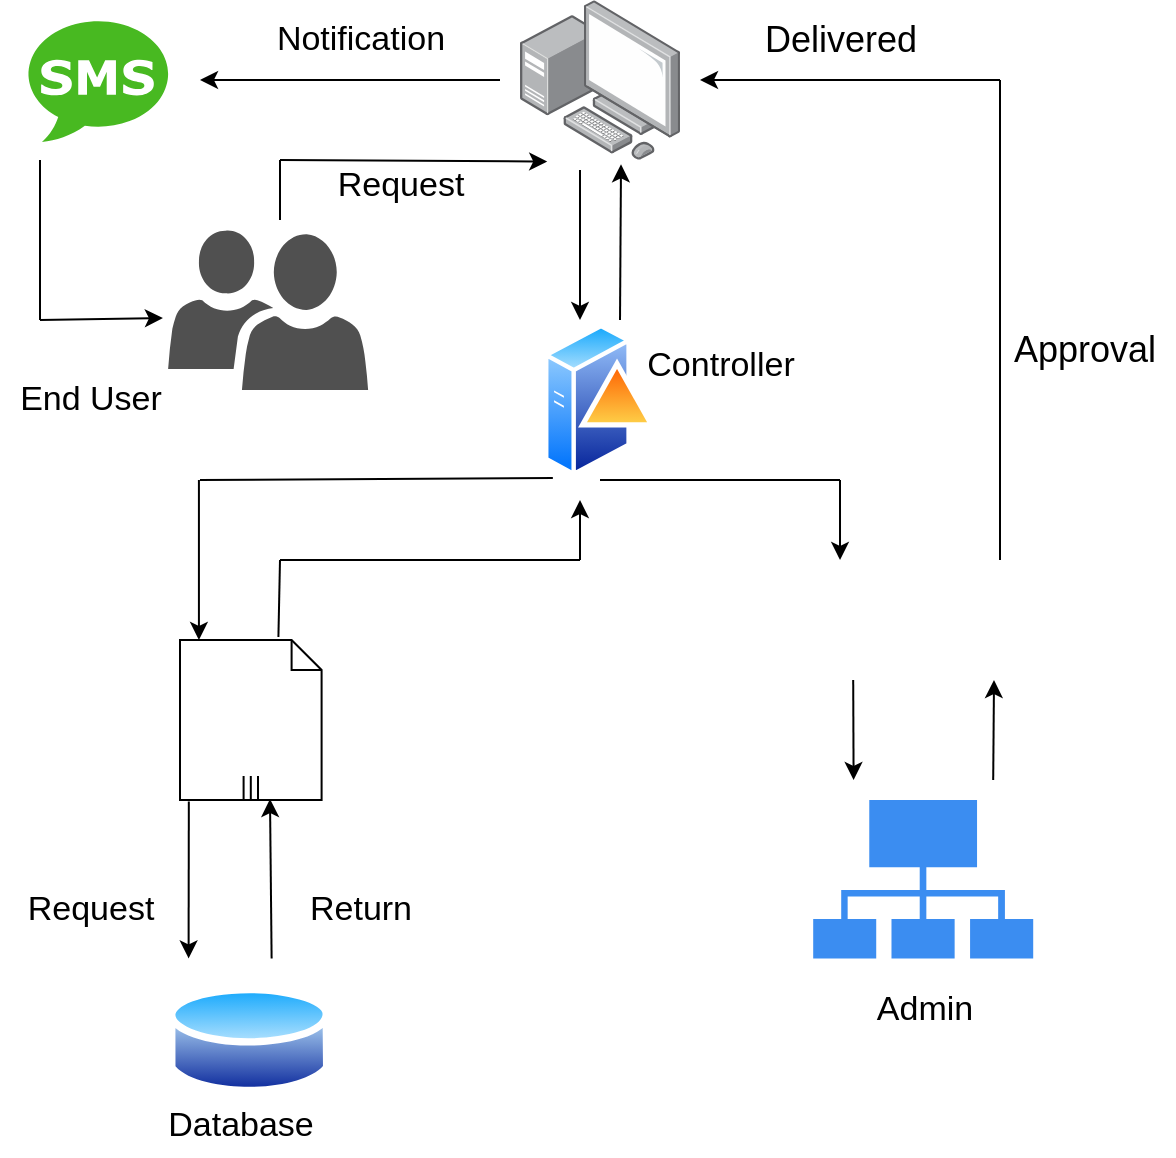 <mxfile version="22.1.20" type="github">
  <diagram id="C5RBs43oDa-KdzZeNtuy" name="Page-1">
    <mxGraphModel dx="1257" dy="657" grid="1" gridSize="10" guides="1" tooltips="1" connect="1" arrows="1" fold="1" page="1" pageScale="1" pageWidth="827" pageHeight="1169" math="0" shadow="0">
      <root>
        <mxCell id="WIyWlLk6GJQsqaUBKTNV-0" />
        <mxCell id="WIyWlLk6GJQsqaUBKTNV-1" parent="WIyWlLk6GJQsqaUBKTNV-0" />
        <mxCell id="7l4IApJDALh7z5aTxLIR-0" value="" style="image;points=[];aspect=fixed;html=1;align=center;shadow=0;dashed=0;image=img/lib/allied_telesis/computer_and_terminals/Personal_Computer_with_Server.svg;" vertex="1" parent="WIyWlLk6GJQsqaUBKTNV-1">
          <mxGeometry x="360" y="80" width="80" height="80" as="geometry" />
        </mxCell>
        <mxCell id="7l4IApJDALh7z5aTxLIR-2" value="" style="endArrow=classic;html=1;rounded=0;exitX=1;exitY=1.063;exitDx=0;exitDy=0;exitPerimeter=0;" edge="1" parent="WIyWlLk6GJQsqaUBKTNV-1">
          <mxGeometry width="50" height="50" relative="1" as="geometry">
            <mxPoint x="390" y="165.04" as="sourcePoint" />
            <mxPoint x="390" y="240" as="targetPoint" />
          </mxGeometry>
        </mxCell>
        <mxCell id="7l4IApJDALh7z5aTxLIR-3" value="" style="image;aspect=fixed;perimeter=ellipsePerimeter;html=1;align=center;shadow=0;dashed=0;spacingTop=3;image=img/lib/active_directory/domain_controller.svg;" vertex="1" parent="WIyWlLk6GJQsqaUBKTNV-1">
          <mxGeometry x="372" y="240" width="56" height="80" as="geometry" />
        </mxCell>
        <mxCell id="7l4IApJDALh7z5aTxLIR-4" value="" style="endArrow=none;html=1;rounded=0;exitX=0.5;exitY=1;exitDx=0;exitDy=0;" edge="1" parent="WIyWlLk6GJQsqaUBKTNV-1" source="7l4IApJDALh7z5aTxLIR-3">
          <mxGeometry width="50" height="50" relative="1" as="geometry">
            <mxPoint x="440" y="320" as="sourcePoint" />
            <mxPoint x="520" y="320" as="targetPoint" />
          </mxGeometry>
        </mxCell>
        <mxCell id="7l4IApJDALh7z5aTxLIR-5" value="" style="endArrow=classic;html=1;rounded=0;entryX=0.097;entryY=0;entryDx=0;entryDy=0;entryPerimeter=0;" edge="1" parent="WIyWlLk6GJQsqaUBKTNV-1" target="7l4IApJDALh7z5aTxLIR-6">
          <mxGeometry width="50" height="50" relative="1" as="geometry">
            <mxPoint x="520" y="320" as="sourcePoint" />
            <mxPoint x="520" y="350" as="targetPoint" />
          </mxGeometry>
        </mxCell>
        <mxCell id="7l4IApJDALh7z5aTxLIR-6" value="" style="shape=image;imageAspect=0;aspect=fixed;verticalLabelPosition=bottom;verticalAlign=top;image=https://www.cafamerica.org/wp-content/uploads/view-button.png;" vertex="1" parent="WIyWlLk6GJQsqaUBKTNV-1">
          <mxGeometry x="510" y="360" width="103.2" height="60" as="geometry" />
        </mxCell>
        <mxCell id="7l4IApJDALh7z5aTxLIR-7" value="" style="endArrow=none;html=1;rounded=0;" edge="1" parent="WIyWlLk6GJQsqaUBKTNV-1">
          <mxGeometry width="50" height="50" relative="1" as="geometry">
            <mxPoint x="600" y="360" as="sourcePoint" />
            <mxPoint x="600" y="120" as="targetPoint" />
          </mxGeometry>
        </mxCell>
        <mxCell id="7l4IApJDALh7z5aTxLIR-8" value="" style="endArrow=classic;html=1;rounded=0;" edge="1" parent="WIyWlLk6GJQsqaUBKTNV-1">
          <mxGeometry width="50" height="50" relative="1" as="geometry">
            <mxPoint x="600" y="120" as="sourcePoint" />
            <mxPoint x="450" y="120" as="targetPoint" />
          </mxGeometry>
        </mxCell>
        <mxCell id="7l4IApJDALh7z5aTxLIR-10" value="" style="dashed=0;outlineConnect=0;html=1;align=center;labelPosition=center;verticalLabelPosition=bottom;verticalAlign=top;shape=mxgraph.weblogos.sms;fillColor=#48B921;strokeColor=none" vertex="1" parent="WIyWlLk6GJQsqaUBKTNV-1">
          <mxGeometry x="114.06" y="89" width="70" height="62" as="geometry" />
        </mxCell>
        <mxCell id="7l4IApJDALh7z5aTxLIR-13" value="" style="shape=mxgraph.bpmn.data;labelPosition=center;verticalLabelPosition=bottom;align=center;verticalAlign=top;size=15;html=1;bpmnTransferType=none;isCollection=1;" vertex="1" parent="WIyWlLk6GJQsqaUBKTNV-1">
          <mxGeometry x="190" y="400" width="70.8" height="80" as="geometry" />
        </mxCell>
        <mxCell id="7l4IApJDALh7z5aTxLIR-15" value="" style="endArrow=classic;html=1;rounded=0;exitX=0.708;exitY=1.02;exitDx=0;exitDy=0;exitPerimeter=0;" edge="1" parent="WIyWlLk6GJQsqaUBKTNV-1">
          <mxGeometry width="50" height="50" relative="1" as="geometry">
            <mxPoint x="194.416" y="480.8" as="sourcePoint" />
            <mxPoint x="194.29" y="559.2" as="targetPoint" />
          </mxGeometry>
        </mxCell>
        <mxCell id="7l4IApJDALh7z5aTxLIR-16" value="" style="endArrow=classic;html=1;rounded=0;entryX=0.158;entryY=1.004;entryDx=0;entryDy=0;entryPerimeter=0;" edge="1" parent="WIyWlLk6GJQsqaUBKTNV-1">
          <mxGeometry width="50" height="50" relative="1" as="geometry">
            <mxPoint x="235.81" y="559.2" as="sourcePoint" />
            <mxPoint x="234.996" y="479.52" as="targetPoint" />
          </mxGeometry>
        </mxCell>
        <mxCell id="7l4IApJDALh7z5aTxLIR-17" value="" style="image;aspect=fixed;perimeter=ellipsePerimeter;html=1;align=center;shadow=0;dashed=0;spacingTop=3;image=img/lib/active_directory/database.svg;" vertex="1" parent="WIyWlLk6GJQsqaUBKTNV-1">
          <mxGeometry x="184.06" y="570" width="81.08" height="60" as="geometry" />
        </mxCell>
        <mxCell id="7l4IApJDALh7z5aTxLIR-18" value="Return" style="text;html=1;align=center;verticalAlign=middle;resizable=0;points=[];autosize=1;strokeColor=none;fillColor=none;strokeWidth=1;fontSize=17;" vertex="1" parent="WIyWlLk6GJQsqaUBKTNV-1">
          <mxGeometry x="245" y="520" width="70" height="30" as="geometry" />
        </mxCell>
        <mxCell id="7l4IApJDALh7z5aTxLIR-21" value="&lt;font style=&quot;font-size: 17px;&quot;&gt;Request&lt;/font&gt;" style="text;html=1;align=center;verticalAlign=middle;resizable=0;points=[];autosize=1;strokeColor=none;fillColor=none;" vertex="1" parent="WIyWlLk6GJQsqaUBKTNV-1">
          <mxGeometry x="100" y="520" width="90" height="30" as="geometry" />
        </mxCell>
        <mxCell id="7l4IApJDALh7z5aTxLIR-22" value="&lt;font style=&quot;font-size: 17px;&quot;&gt;Database&lt;/font&gt;" style="text;html=1;align=center;verticalAlign=middle;resizable=0;points=[];autosize=1;strokeColor=none;fillColor=none;" vertex="1" parent="WIyWlLk6GJQsqaUBKTNV-1">
          <mxGeometry x="170" y="628" width="100" height="30" as="geometry" />
        </mxCell>
        <mxCell id="7l4IApJDALh7z5aTxLIR-29" value="" style="sketch=0;pointerEvents=1;shadow=0;dashed=0;html=1;strokeColor=none;labelPosition=center;verticalLabelPosition=bottom;verticalAlign=top;align=center;fillColor=#505050;shape=mxgraph.mscae.intune.user_group" vertex="1" parent="WIyWlLk6GJQsqaUBKTNV-1">
          <mxGeometry x="184.06" y="195" width="100" height="80" as="geometry" />
        </mxCell>
        <mxCell id="7l4IApJDALh7z5aTxLIR-33" value="&lt;font style=&quot;font-size: 17px;&quot;&gt;Controller&lt;/font&gt;" style="text;html=1;align=center;verticalAlign=middle;resizable=0;points=[];autosize=1;strokeColor=none;fillColor=none;" vertex="1" parent="WIyWlLk6GJQsqaUBKTNV-1">
          <mxGeometry x="410" y="248" width="100" height="30" as="geometry" />
        </mxCell>
        <mxCell id="7l4IApJDALh7z5aTxLIR-34" value="" style="sketch=0;html=1;aspect=fixed;strokeColor=none;shadow=0;fillColor=#3B8DF1;verticalAlign=top;labelPosition=center;verticalLabelPosition=bottom;shape=mxgraph.gcp2.connected" vertex="1" parent="WIyWlLk6GJQsqaUBKTNV-1">
          <mxGeometry x="506.6" y="480" width="110" height="79.2" as="geometry" />
        </mxCell>
        <mxCell id="7l4IApJDALh7z5aTxLIR-35" value="" style="endArrow=classic;html=1;rounded=0;exitX=0.25;exitY=1;exitDx=0;exitDy=0;" edge="1" parent="WIyWlLk6GJQsqaUBKTNV-1">
          <mxGeometry width="50" height="50" relative="1" as="geometry">
            <mxPoint x="526.6" y="420" as="sourcePoint" />
            <mxPoint x="526.8" y="470" as="targetPoint" />
          </mxGeometry>
        </mxCell>
        <mxCell id="7l4IApJDALh7z5aTxLIR-36" value="" style="endArrow=classic;html=1;rounded=0;entryX=0.75;entryY=1;entryDx=0;entryDy=0;" edge="1" parent="WIyWlLk6GJQsqaUBKTNV-1">
          <mxGeometry width="50" height="50" relative="1" as="geometry">
            <mxPoint x="596.6" y="470" as="sourcePoint" />
            <mxPoint x="597.0" y="420" as="targetPoint" />
          </mxGeometry>
        </mxCell>
        <mxCell id="7l4IApJDALh7z5aTxLIR-37" value="&lt;font style=&quot;font-size: 17px;&quot;&gt;End User&lt;/font&gt;" style="text;html=1;align=center;verticalAlign=middle;resizable=0;points=[];autosize=1;strokeColor=none;fillColor=none;" vertex="1" parent="WIyWlLk6GJQsqaUBKTNV-1">
          <mxGeometry x="100" y="265" width="90" height="30" as="geometry" />
        </mxCell>
        <mxCell id="7l4IApJDALh7z5aTxLIR-38" value="&lt;font style=&quot;font-size: 17px;&quot;&gt;Admin&lt;/font&gt;" style="text;html=1;align=center;verticalAlign=middle;resizable=0;points=[];autosize=1;strokeColor=none;fillColor=none;" vertex="1" parent="WIyWlLk6GJQsqaUBKTNV-1">
          <mxGeometry x="526.6" y="570" width="70" height="30" as="geometry" />
        </mxCell>
        <mxCell id="7l4IApJDALh7z5aTxLIR-39" value="&lt;font style=&quot;font-size: 18px;&quot;&gt;Approval&lt;/font&gt;" style="text;html=1;align=center;verticalAlign=middle;resizable=0;points=[];autosize=1;strokeColor=none;fillColor=none;" vertex="1" parent="WIyWlLk6GJQsqaUBKTNV-1">
          <mxGeometry x="596.6" y="235" width="90" height="40" as="geometry" />
        </mxCell>
        <mxCell id="7l4IApJDALh7z5aTxLIR-40" value="&lt;font style=&quot;font-size: 18px;&quot;&gt;Delivered&lt;/font&gt;" style="text;html=1;align=center;verticalAlign=middle;resizable=0;points=[];autosize=1;strokeColor=none;fillColor=none;" vertex="1" parent="WIyWlLk6GJQsqaUBKTNV-1">
          <mxGeometry x="470" y="80" width="100" height="40" as="geometry" />
        </mxCell>
        <mxCell id="7l4IApJDALh7z5aTxLIR-45" value="" style="endArrow=classic;html=1;rounded=0;exitX=0.134;exitY=-0.027;exitDx=0;exitDy=0;exitPerimeter=0;entryX=0.25;entryY=1;entryDx=0;entryDy=0;entryPerimeter=0;" edge="1" parent="WIyWlLk6GJQsqaUBKTNV-1">
          <mxGeometry width="50" height="50" relative="1" as="geometry">
            <mxPoint x="410.004" y="240.0" as="sourcePoint" />
            <mxPoint x="410.5" y="162.16" as="targetPoint" />
          </mxGeometry>
        </mxCell>
        <mxCell id="7l4IApJDALh7z5aTxLIR-47" value="" style="endArrow=classic;html=1;rounded=0;" edge="1" parent="WIyWlLk6GJQsqaUBKTNV-1">
          <mxGeometry width="50" height="50" relative="1" as="geometry">
            <mxPoint x="350" y="120" as="sourcePoint" />
            <mxPoint x="200" y="120" as="targetPoint" />
          </mxGeometry>
        </mxCell>
        <mxCell id="7l4IApJDALh7z5aTxLIR-49" value="" style="endArrow=none;html=1;rounded=0;exitX=0.079;exitY=0.988;exitDx=0;exitDy=0;exitPerimeter=0;" edge="1" parent="WIyWlLk6GJQsqaUBKTNV-1" source="7l4IApJDALh7z5aTxLIR-3">
          <mxGeometry width="50" height="50" relative="1" as="geometry">
            <mxPoint x="360" y="320" as="sourcePoint" />
            <mxPoint x="200" y="320" as="targetPoint" />
          </mxGeometry>
        </mxCell>
        <mxCell id="7l4IApJDALh7z5aTxLIR-50" value="" style="endArrow=classic;html=1;rounded=0;" edge="1" parent="WIyWlLk6GJQsqaUBKTNV-1">
          <mxGeometry width="50" height="50" relative="1" as="geometry">
            <mxPoint x="199.46" y="320" as="sourcePoint" />
            <mxPoint x="199.46" y="400" as="targetPoint" />
          </mxGeometry>
        </mxCell>
        <mxCell id="7l4IApJDALh7z5aTxLIR-51" value="" style="endArrow=none;html=1;rounded=0;exitX=0.695;exitY=-0.019;exitDx=0;exitDy=0;exitPerimeter=0;" edge="1" parent="WIyWlLk6GJQsqaUBKTNV-1" source="7l4IApJDALh7z5aTxLIR-13">
          <mxGeometry width="50" height="50" relative="1" as="geometry">
            <mxPoint x="240" y="390" as="sourcePoint" />
            <mxPoint x="240" y="360" as="targetPoint" />
          </mxGeometry>
        </mxCell>
        <mxCell id="7l4IApJDALh7z5aTxLIR-52" value="" style="endArrow=none;html=1;rounded=0;" edge="1" parent="WIyWlLk6GJQsqaUBKTNV-1">
          <mxGeometry width="50" height="50" relative="1" as="geometry">
            <mxPoint x="240" y="360" as="sourcePoint" />
            <mxPoint x="390" y="360" as="targetPoint" />
          </mxGeometry>
        </mxCell>
        <mxCell id="7l4IApJDALh7z5aTxLIR-53" value="" style="endArrow=classic;html=1;rounded=0;" edge="1" parent="WIyWlLk6GJQsqaUBKTNV-1">
          <mxGeometry width="50" height="50" relative="1" as="geometry">
            <mxPoint x="390" y="360" as="sourcePoint" />
            <mxPoint x="390" y="330" as="targetPoint" />
          </mxGeometry>
        </mxCell>
        <mxCell id="7l4IApJDALh7z5aTxLIR-56" value="" style="endArrow=classic;html=1;rounded=0;entryX=0.17;entryY=1.01;entryDx=0;entryDy=0;entryPerimeter=0;" edge="1" parent="WIyWlLk6GJQsqaUBKTNV-1" target="7l4IApJDALh7z5aTxLIR-0">
          <mxGeometry width="50" height="50" relative="1" as="geometry">
            <mxPoint x="240" y="160" as="sourcePoint" />
            <mxPoint x="450" y="170" as="targetPoint" />
          </mxGeometry>
        </mxCell>
        <mxCell id="7l4IApJDALh7z5aTxLIR-57" value="" style="endArrow=none;html=1;rounded=0;" edge="1" parent="WIyWlLk6GJQsqaUBKTNV-1">
          <mxGeometry width="50" height="50" relative="1" as="geometry">
            <mxPoint x="240" y="190" as="sourcePoint" />
            <mxPoint x="240" y="160" as="targetPoint" />
          </mxGeometry>
        </mxCell>
        <mxCell id="7l4IApJDALh7z5aTxLIR-58" value="" style="endArrow=none;html=1;rounded=0;" edge="1" parent="WIyWlLk6GJQsqaUBKTNV-1">
          <mxGeometry width="50" height="50" relative="1" as="geometry">
            <mxPoint x="120" y="160" as="sourcePoint" />
            <mxPoint x="120" y="240" as="targetPoint" />
          </mxGeometry>
        </mxCell>
        <mxCell id="7l4IApJDALh7z5aTxLIR-59" value="" style="endArrow=classic;html=1;rounded=0;entryX=-0.026;entryY=0.55;entryDx=0;entryDy=0;entryPerimeter=0;" edge="1" parent="WIyWlLk6GJQsqaUBKTNV-1" target="7l4IApJDALh7z5aTxLIR-29">
          <mxGeometry width="50" height="50" relative="1" as="geometry">
            <mxPoint x="120" y="240" as="sourcePoint" />
            <mxPoint x="390" y="200" as="targetPoint" />
          </mxGeometry>
        </mxCell>
        <mxCell id="7l4IApJDALh7z5aTxLIR-61" value="&lt;font style=&quot;font-size: 17px;&quot;&gt;Request&lt;/font&gt;" style="text;html=1;align=center;verticalAlign=middle;resizable=0;points=[];autosize=1;strokeColor=none;fillColor=none;" vertex="1" parent="WIyWlLk6GJQsqaUBKTNV-1">
          <mxGeometry x="255" y="158" width="90" height="30" as="geometry" />
        </mxCell>
        <mxCell id="7l4IApJDALh7z5aTxLIR-62" value="&lt;font style=&quot;font-size: 17px;&quot;&gt;Notification&lt;/font&gt;" style="text;html=1;align=center;verticalAlign=middle;resizable=0;points=[];autosize=1;strokeColor=none;fillColor=none;" vertex="1" parent="WIyWlLk6GJQsqaUBKTNV-1">
          <mxGeometry x="225" y="85" width="110" height="30" as="geometry" />
        </mxCell>
      </root>
    </mxGraphModel>
  </diagram>
</mxfile>
